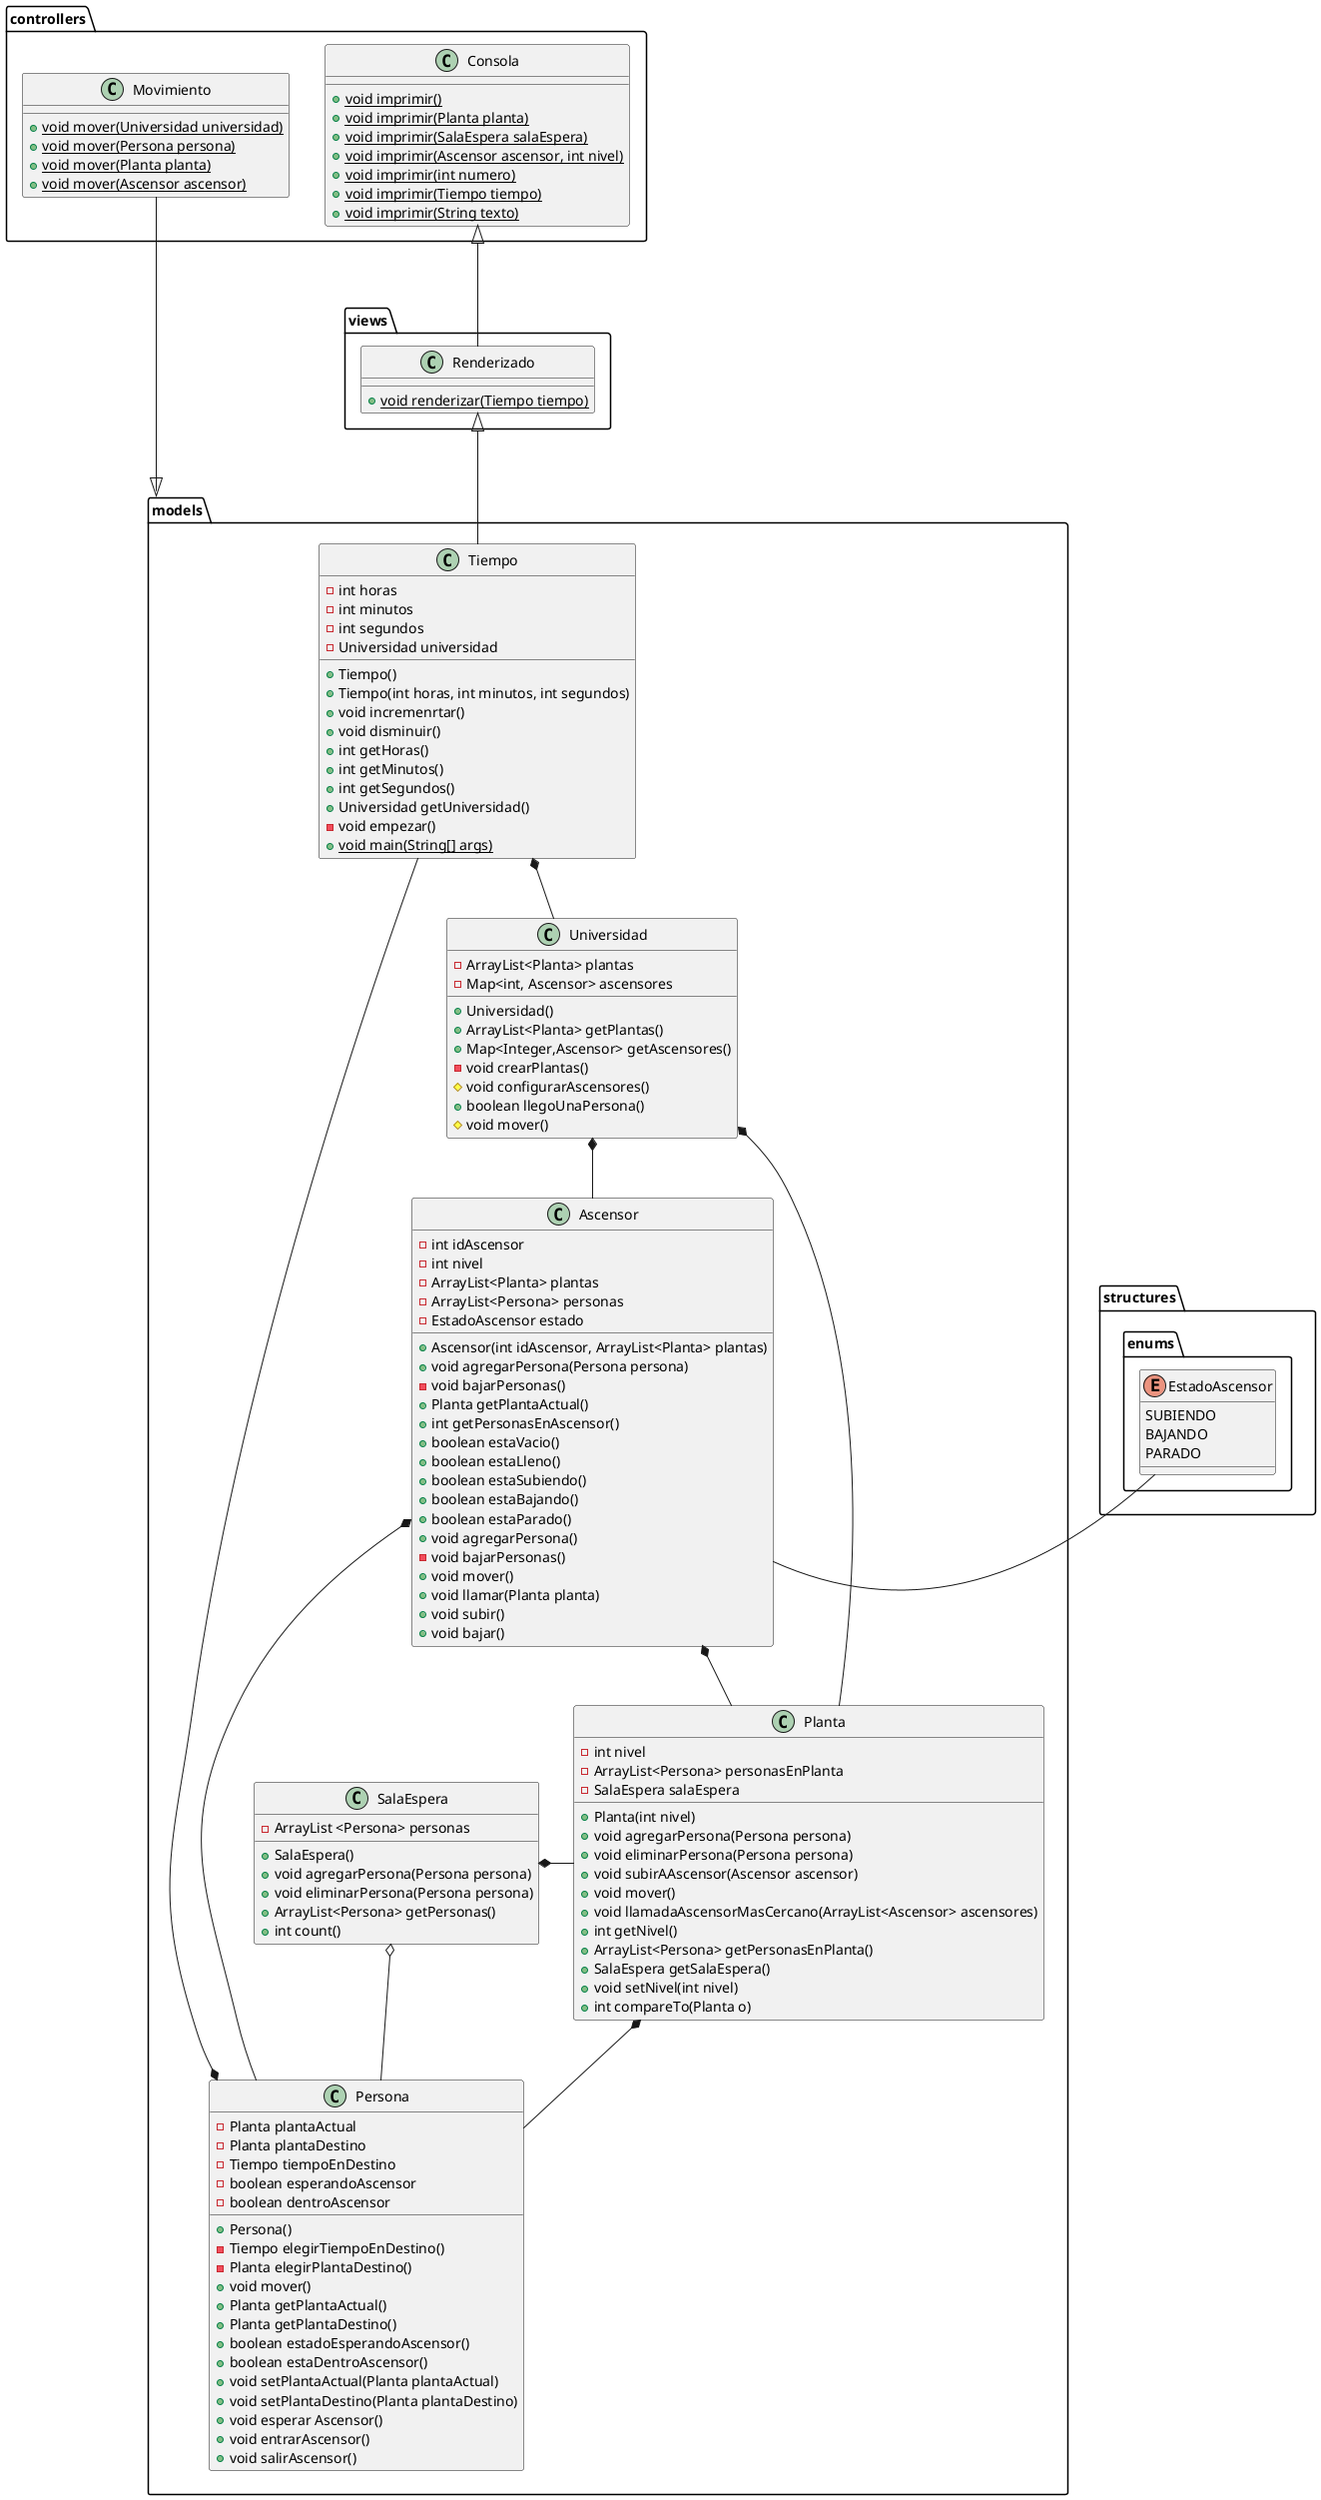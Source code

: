 @startuml modeloDelDominio

class "models.Persona" {
    - Planta plantaActual
    - Planta plantaDestino
    - Tiempo tiempoEnDestino
    - boolean esperandoAscensor
    - boolean dentroAscensor
    + Persona()
    - Tiempo elegirTiempoEnDestino()
    - Planta elegirPlantaDestino()
    + void mover()
    + Planta getPlantaActual()
    + Planta getPlantaDestino()
    + boolean estadoEsperandoAscensor()
    + boolean estaDentroAscensor()
    + void setPlantaActual(Planta plantaActual)
    + void setPlantaDestino(Planta plantaDestino)
    + void esperar Ascensor()
    + void entrarAscensor()
    + void salirAscensor()

}

enum "structures.enums.EstadoAscensor" {
    SUBIENDO
    BAJANDO
    PARADO
}

class "models.Tiempo" {
    - int horas
    - int minutos
    - int segundos 
    - Universidad universidad
    + Tiempo()
    + Tiempo(int horas, int minutos, int segundos)
    + void incremenrtar()
    + void disminuir()
    + int getHoras()
    + int getMinutos()
    + int getSegundos()
    + Universidad getUniversidad()
    - void empezar()
    + {static} void main(String[] args)
}


class "models.Planta" {
    - int nivel
    - ArrayList<Persona> personasEnPlanta
    - SalaEspera salaEspera
    + Planta(int nivel)
    + void agregarPersona(Persona persona)
    + void eliminarPersona(Persona persona)
    + void subirAAscensor(Ascensor ascensor)
    + void mover()
    + void llamadaAscensorMasCercano(ArrayList<Ascensor> ascensores)
    + int getNivel()
    + ArrayList<Persona> getPersonasEnPlanta()
    + SalaEspera getSalaEspera()
    + void setNivel(int nivel)
    + int compareTo(Planta o)

}


class "models.Ascensor" {
    - int idAscensor
    - int nivel
    - ArrayList<Planta> plantas
    - ArrayList<Persona> personas
    - EstadoAscensor estado
    + Ascensor(int idAscensor, ArrayList<Planta> plantas) 
    + void agregarPersona(Persona persona)
    - void bajarPersonas()
    + Planta getPlantaActual()
    + int getPersonasEnAscensor()
    + boolean estaVacio()
    + boolean estaLleno()
    + boolean estaSubiendo()
    + boolean estaBajando()
    + boolean estaParado()
    + void agregarPersona()
    - void bajarPersonas()
    + void mover()
    + void llamar(Planta planta)
    + void subir()
    + void bajar()
}


class "models.Universidad" {
    - ArrayList<Planta> plantas
    - Map<int, Ascensor> ascensores
    + Universidad()
    + ArrayList<Planta> getPlantas()
    + Map<Integer,Ascensor> getAscensores()
    - void crearPlantas()
    # void configurarAscensores()
    + boolean llegoUnaPersona()
    # void mover()
}

class "models.SalaEspera" {
    - ArrayList <Persona> personas
    + SalaEspera()
    + void agregarPersona(Persona persona)
    + void eliminarPersona(Persona persona)
    + ArrayList<Persona> getPersonas()
    + int count()
}

class "controllers.Consola" {
    + {static} void imprimir()
    + {static} void imprimir(Planta planta)
    + {static} void imprimir(SalaEspera salaEspera)
    + {static} void imprimir(Ascensor ascensor, int nivel)
    + {static} void imprimir(int numero)
    + {static} void imprimir(Tiempo tiempo)
    + {static} void imprimir(String texto)
}

class "controllers.Movimiento" {
    + {static} void mover(Universidad universidad)
    + {static} void mover(Persona persona)
    + {static} void mover(Planta planta)
    + {static} void mover(Ascensor ascensor)
}

class "views.Renderizado" {
    + {static} void renderizar(Tiempo tiempo) 
}

Ascensor *--d Persona 
Ascensor *--d Planta 
Ascensor ---r "structures.enums.EstadoAscensor" 
Universidad *-- Ascensor 
Universidad *-- Planta
Planta *--d Persona 
Persona *---u Tiempo 
Tiempo *--d Universidad
SalaEspera *--r Planta
SalaEspera o--d Persona
Consola <|--- Renderizado

Movimiento ---r|> models

Renderizado <|--- Tiempo

@enduml